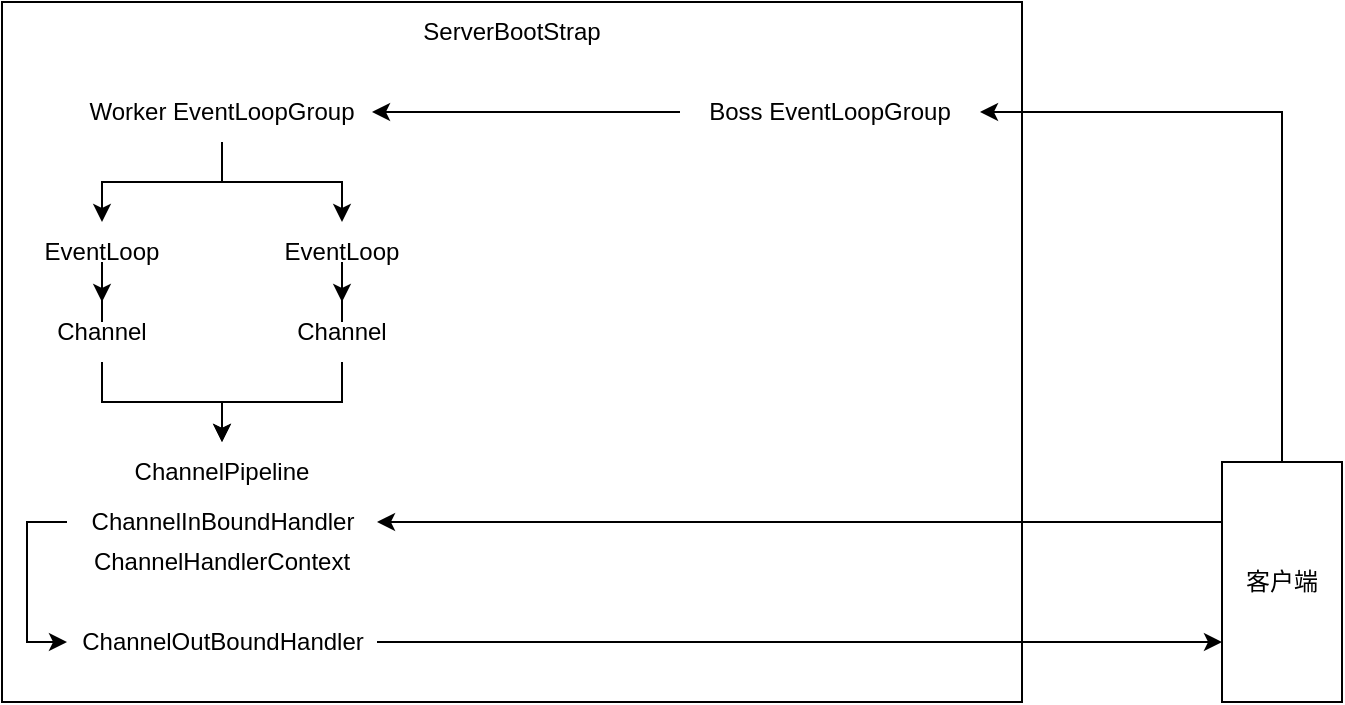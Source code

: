 <mxfile version="24.2.1" type="github">
  <diagram name="第 1 页" id="Za3HKC6AAFj8A5Fl59my">
    <mxGraphModel dx="1026" dy="651" grid="1" gridSize="10" guides="1" tooltips="1" connect="1" arrows="1" fold="1" page="1" pageScale="1" pageWidth="827" pageHeight="1169" math="0" shadow="0">
      <root>
        <mxCell id="0" />
        <mxCell id="1" parent="0" />
        <mxCell id="wPqtdyWGyqD5KA9EBB5L-1" value="" style="rounded=0;whiteSpace=wrap;html=1;" vertex="1" parent="1">
          <mxGeometry y="110" width="510" height="350" as="geometry" />
        </mxCell>
        <mxCell id="wPqtdyWGyqD5KA9EBB5L-2" value="ServerBootStrap" style="text;html=1;align=center;verticalAlign=middle;whiteSpace=wrap;rounded=0;" vertex="1" parent="1">
          <mxGeometry x="185" y="110" width="140" height="30" as="geometry" />
        </mxCell>
        <mxCell id="wPqtdyWGyqD5KA9EBB5L-6" style="edgeStyle=orthogonalEdgeStyle;rounded=0;orthogonalLoop=1;jettySize=auto;html=1;exitX=0;exitY=0.5;exitDx=0;exitDy=0;entryX=1;entryY=0.5;entryDx=0;entryDy=0;" edge="1" parent="1" source="wPqtdyWGyqD5KA9EBB5L-3" target="wPqtdyWGyqD5KA9EBB5L-4">
          <mxGeometry relative="1" as="geometry" />
        </mxCell>
        <mxCell id="wPqtdyWGyqD5KA9EBB5L-16" style="edgeStyle=orthogonalEdgeStyle;rounded=0;orthogonalLoop=1;jettySize=auto;html=1;exitX=0.25;exitY=1;exitDx=0;exitDy=0;" edge="1" parent="1" source="wPqtdyWGyqD5KA9EBB5L-3" target="wPqtdyWGyqD5KA9EBB5L-15">
          <mxGeometry relative="1" as="geometry" />
        </mxCell>
        <mxCell id="wPqtdyWGyqD5KA9EBB5L-3" value="客户端" style="rounded=0;whiteSpace=wrap;html=1;direction=south;" vertex="1" parent="1">
          <mxGeometry x="610" y="340" width="60" height="120" as="geometry" />
        </mxCell>
        <mxCell id="wPqtdyWGyqD5KA9EBB5L-7" style="edgeStyle=orthogonalEdgeStyle;rounded=0;orthogonalLoop=1;jettySize=auto;html=1;exitX=0;exitY=0.5;exitDx=0;exitDy=0;" edge="1" parent="1" source="wPqtdyWGyqD5KA9EBB5L-4" target="wPqtdyWGyqD5KA9EBB5L-5">
          <mxGeometry relative="1" as="geometry" />
        </mxCell>
        <mxCell id="wPqtdyWGyqD5KA9EBB5L-4" value="Boss EventLoopGroup" style="text;html=1;align=center;verticalAlign=middle;whiteSpace=wrap;rounded=0;" vertex="1" parent="1">
          <mxGeometry x="339" y="150" width="150" height="30" as="geometry" />
        </mxCell>
        <mxCell id="wPqtdyWGyqD5KA9EBB5L-10" style="edgeStyle=orthogonalEdgeStyle;rounded=0;orthogonalLoop=1;jettySize=auto;html=1;exitX=0.5;exitY=1;exitDx=0;exitDy=0;entryX=0.5;entryY=0;entryDx=0;entryDy=0;" edge="1" parent="1" source="wPqtdyWGyqD5KA9EBB5L-5" target="wPqtdyWGyqD5KA9EBB5L-8">
          <mxGeometry relative="1" as="geometry" />
        </mxCell>
        <mxCell id="wPqtdyWGyqD5KA9EBB5L-11" style="edgeStyle=orthogonalEdgeStyle;rounded=0;orthogonalLoop=1;jettySize=auto;html=1;exitX=0.5;exitY=1;exitDx=0;exitDy=0;entryX=0.5;entryY=0;entryDx=0;entryDy=0;" edge="1" parent="1" source="wPqtdyWGyqD5KA9EBB5L-5" target="wPqtdyWGyqD5KA9EBB5L-9">
          <mxGeometry relative="1" as="geometry" />
        </mxCell>
        <mxCell id="wPqtdyWGyqD5KA9EBB5L-5" value="Worker EventLoopGroup" style="text;html=1;align=center;verticalAlign=middle;whiteSpace=wrap;rounded=0;" vertex="1" parent="1">
          <mxGeometry x="35" y="150" width="150" height="30" as="geometry" />
        </mxCell>
        <mxCell id="wPqtdyWGyqD5KA9EBB5L-21" style="edgeStyle=orthogonalEdgeStyle;rounded=0;orthogonalLoop=1;jettySize=auto;html=1;exitX=0.5;exitY=1;exitDx=0;exitDy=0;" edge="1" parent="1" source="wPqtdyWGyqD5KA9EBB5L-8" target="wPqtdyWGyqD5KA9EBB5L-12">
          <mxGeometry relative="1" as="geometry" />
        </mxCell>
        <mxCell id="wPqtdyWGyqD5KA9EBB5L-8" value="EventLoop" style="text;html=1;align=center;verticalAlign=middle;whiteSpace=wrap;rounded=0;" vertex="1" parent="1">
          <mxGeometry y="220" width="100" height="30" as="geometry" />
        </mxCell>
        <mxCell id="wPqtdyWGyqD5KA9EBB5L-22" style="edgeStyle=orthogonalEdgeStyle;rounded=0;orthogonalLoop=1;jettySize=auto;html=1;exitX=0.5;exitY=1;exitDx=0;exitDy=0;" edge="1" parent="1" source="wPqtdyWGyqD5KA9EBB5L-9" target="wPqtdyWGyqD5KA9EBB5L-13">
          <mxGeometry relative="1" as="geometry" />
        </mxCell>
        <mxCell id="wPqtdyWGyqD5KA9EBB5L-9" value="EventLoop" style="text;html=1;align=center;verticalAlign=middle;whiteSpace=wrap;rounded=0;" vertex="1" parent="1">
          <mxGeometry x="120" y="220" width="100" height="30" as="geometry" />
        </mxCell>
        <mxCell id="wPqtdyWGyqD5KA9EBB5L-23" style="edgeStyle=orthogonalEdgeStyle;rounded=0;orthogonalLoop=1;jettySize=auto;html=1;exitX=0.5;exitY=1;exitDx=0;exitDy=0;entryX=0.5;entryY=0;entryDx=0;entryDy=0;" edge="1" parent="1" source="wPqtdyWGyqD5KA9EBB5L-12" target="wPqtdyWGyqD5KA9EBB5L-14">
          <mxGeometry relative="1" as="geometry" />
        </mxCell>
        <mxCell id="wPqtdyWGyqD5KA9EBB5L-12" value="Channel" style="text;html=1;align=center;verticalAlign=middle;whiteSpace=wrap;rounded=0;" vertex="1" parent="1">
          <mxGeometry x="20" y="260" width="60" height="30" as="geometry" />
        </mxCell>
        <mxCell id="wPqtdyWGyqD5KA9EBB5L-24" style="edgeStyle=orthogonalEdgeStyle;rounded=0;orthogonalLoop=1;jettySize=auto;html=1;exitX=0.5;exitY=1;exitDx=0;exitDy=0;" edge="1" parent="1" source="wPqtdyWGyqD5KA9EBB5L-13" target="wPqtdyWGyqD5KA9EBB5L-14">
          <mxGeometry relative="1" as="geometry" />
        </mxCell>
        <mxCell id="wPqtdyWGyqD5KA9EBB5L-13" value="Channel" style="text;html=1;align=center;verticalAlign=middle;whiteSpace=wrap;rounded=0;" vertex="1" parent="1">
          <mxGeometry x="140" y="260" width="60" height="30" as="geometry" />
        </mxCell>
        <mxCell id="wPqtdyWGyqD5KA9EBB5L-14" value="ChannelPipeline" style="text;html=1;align=center;verticalAlign=middle;whiteSpace=wrap;rounded=0;" vertex="1" parent="1">
          <mxGeometry x="55" y="330" width="110" height="30" as="geometry" />
        </mxCell>
        <mxCell id="wPqtdyWGyqD5KA9EBB5L-18" style="edgeStyle=orthogonalEdgeStyle;rounded=0;orthogonalLoop=1;jettySize=auto;html=1;exitX=0;exitY=0.5;exitDx=0;exitDy=0;entryX=0;entryY=0.5;entryDx=0;entryDy=0;" edge="1" parent="1" source="wPqtdyWGyqD5KA9EBB5L-15" target="wPqtdyWGyqD5KA9EBB5L-17">
          <mxGeometry relative="1" as="geometry" />
        </mxCell>
        <mxCell id="wPqtdyWGyqD5KA9EBB5L-15" value="ChannelInBoundHandler" style="text;html=1;align=center;verticalAlign=middle;whiteSpace=wrap;rounded=0;" vertex="1" parent="1">
          <mxGeometry x="32.5" y="355" width="155" height="30" as="geometry" />
        </mxCell>
        <mxCell id="wPqtdyWGyqD5KA9EBB5L-19" style="edgeStyle=orthogonalEdgeStyle;rounded=0;orthogonalLoop=1;jettySize=auto;html=1;exitX=1;exitY=0.5;exitDx=0;exitDy=0;entryX=0.75;entryY=1;entryDx=0;entryDy=0;" edge="1" parent="1" source="wPqtdyWGyqD5KA9EBB5L-17" target="wPqtdyWGyqD5KA9EBB5L-3">
          <mxGeometry relative="1" as="geometry" />
        </mxCell>
        <mxCell id="wPqtdyWGyqD5KA9EBB5L-17" value="ChannelOutBoundHandler" style="text;html=1;align=center;verticalAlign=middle;whiteSpace=wrap;rounded=0;" vertex="1" parent="1">
          <mxGeometry x="32.5" y="415" width="155" height="30" as="geometry" />
        </mxCell>
        <mxCell id="wPqtdyWGyqD5KA9EBB5L-20" value="ChannelHandlerContext" style="text;html=1;align=center;verticalAlign=middle;whiteSpace=wrap;rounded=0;" vertex="1" parent="1">
          <mxGeometry x="40" y="380" width="140" height="20" as="geometry" />
        </mxCell>
      </root>
    </mxGraphModel>
  </diagram>
</mxfile>
